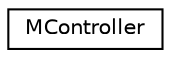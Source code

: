 digraph "Graphical Class Hierarchy"
{
 // INTERACTIVE_SVG=YES
  edge [fontname="Helvetica",fontsize="10",labelfontname="Helvetica",labelfontsize="10"];
  node [fontname="Helvetica",fontsize="10",shape=record];
  rankdir="LR";
  Node0 [label="MController",height=0.2,width=0.4,color="black", fillcolor="white", style="filled",URL="$classMController.html",tooltip="Used to initialize, control, and run the mechanical components of a simulation. "];
}
